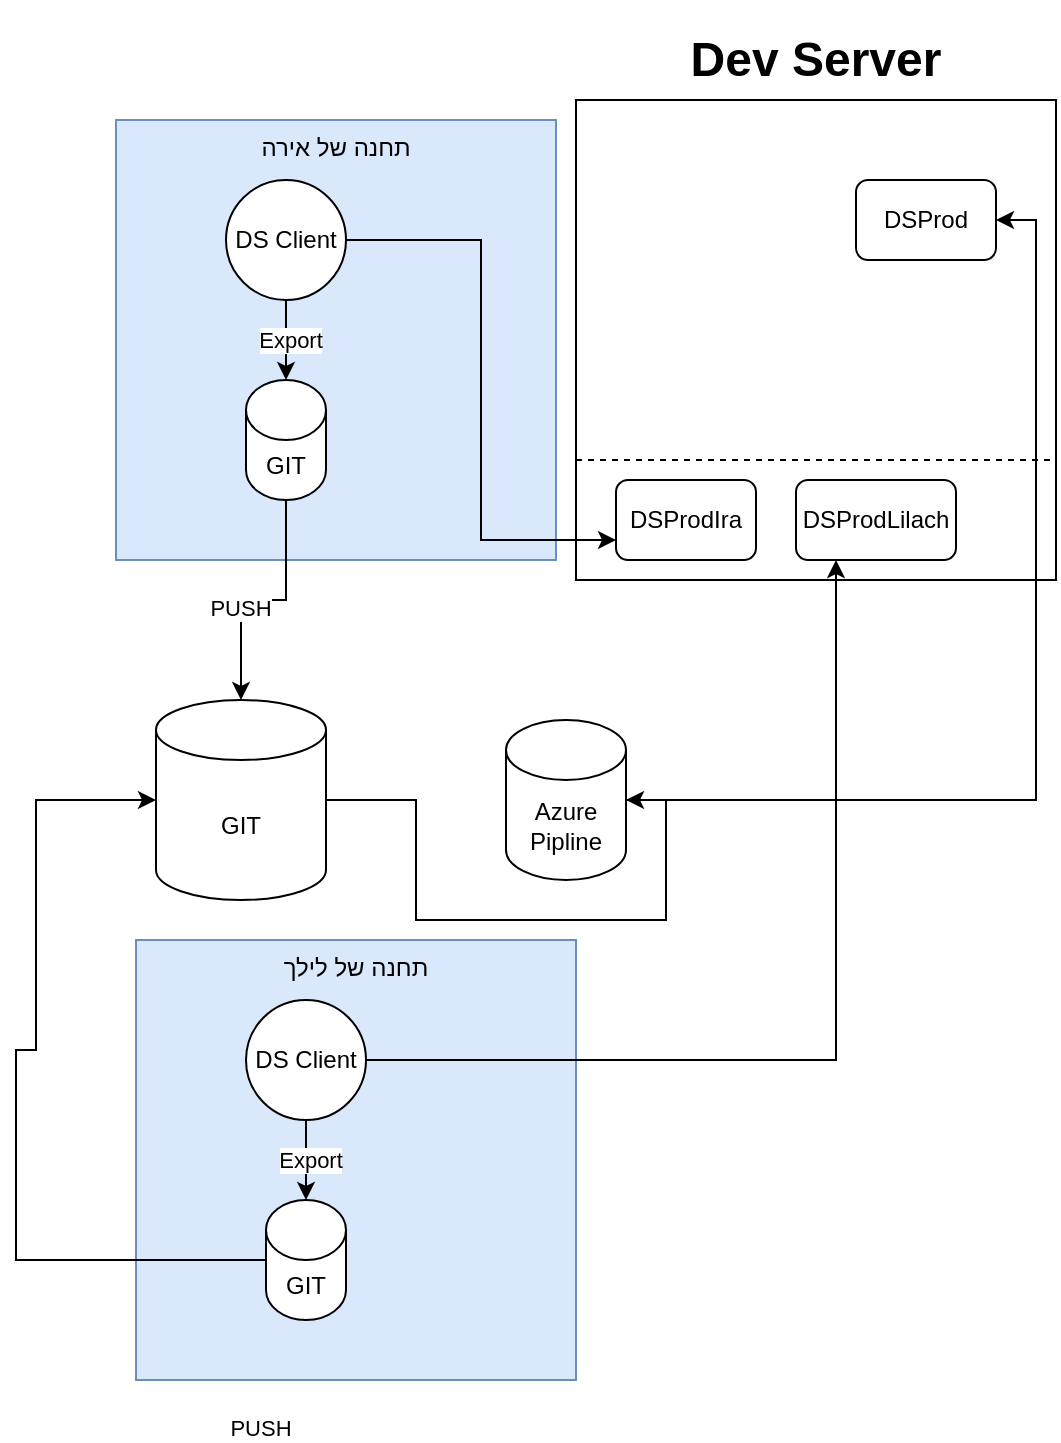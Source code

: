 <mxfile version="21.6.1" type="github">
  <diagram name="‫עמוד-1‬" id="i2Fc2xm11VRdaYwxFgzn">
    <mxGraphModel dx="1194" dy="734" grid="1" gridSize="10" guides="1" tooltips="1" connect="1" arrows="1" fold="1" page="1" pageScale="1" pageWidth="827" pageHeight="1169" math="0" shadow="0">
      <root>
        <mxCell id="0" />
        <mxCell id="1" parent="0" />
        <mxCell id="r5iFqAWKlbIohHAniu_M-1" value="תחנה של אירה" style="whiteSpace=wrap;html=1;aspect=fixed;verticalAlign=top;fillColor=#dae8fc;strokeColor=#6c8ebf;" vertex="1" parent="1">
          <mxGeometry x="60" y="310" width="220" height="220" as="geometry" />
        </mxCell>
        <mxCell id="r5iFqAWKlbIohHAniu_M-9" style="edgeStyle=orthogonalEdgeStyle;rounded=0;orthogonalLoop=1;jettySize=auto;html=1;" edge="1" parent="1" source="r5iFqAWKlbIohHAniu_M-2" target="r5iFqAWKlbIohHAniu_M-8">
          <mxGeometry relative="1" as="geometry" />
        </mxCell>
        <mxCell id="r5iFqAWKlbIohHAniu_M-10" value="Export" style="edgeLabel;html=1;align=center;verticalAlign=middle;resizable=0;points=[];" vertex="1" connectable="0" parent="r5iFqAWKlbIohHAniu_M-9">
          <mxGeometry y="2" relative="1" as="geometry">
            <mxPoint as="offset" />
          </mxGeometry>
        </mxCell>
        <mxCell id="r5iFqAWKlbIohHAniu_M-2" value="DS Client" style="ellipse;whiteSpace=wrap;html=1;aspect=fixed;" vertex="1" parent="1">
          <mxGeometry x="115" y="340" width="60" height="60" as="geometry" />
        </mxCell>
        <mxCell id="r5iFqAWKlbIohHAniu_M-3" value="" style="whiteSpace=wrap;html=1;aspect=fixed;" vertex="1" parent="1">
          <mxGeometry x="290" y="300" width="240" height="240" as="geometry" />
        </mxCell>
        <mxCell id="r5iFqAWKlbIohHAniu_M-4" value="&lt;h1&gt;Dev Server&lt;/h1&gt;&lt;p&gt;&lt;br&gt;&lt;/p&gt;" style="text;html=1;strokeColor=none;fillColor=none;spacing=5;spacingTop=-20;whiteSpace=wrap;overflow=hidden;rounded=0;align=center;" vertex="1" parent="1">
          <mxGeometry x="315" y="260" width="190" height="35" as="geometry" />
        </mxCell>
        <mxCell id="r5iFqAWKlbIohHAniu_M-5" value="" style="endArrow=none;dashed=1;html=1;rounded=0;exitX=0;exitY=0.75;exitDx=0;exitDy=0;entryX=1;entryY=0.75;entryDx=0;entryDy=0;" edge="1" parent="1" source="r5iFqAWKlbIohHAniu_M-3" target="r5iFqAWKlbIohHAniu_M-3">
          <mxGeometry width="50" height="50" relative="1" as="geometry">
            <mxPoint x="390" y="400" as="sourcePoint" />
            <mxPoint x="440" y="350" as="targetPoint" />
          </mxGeometry>
        </mxCell>
        <mxCell id="r5iFqAWKlbIohHAniu_M-6" value="DSProdIra" style="rounded=1;whiteSpace=wrap;html=1;" vertex="1" parent="1">
          <mxGeometry x="310" y="490" width="70" height="40" as="geometry" />
        </mxCell>
        <mxCell id="r5iFqAWKlbIohHAniu_M-7" style="edgeStyle=orthogonalEdgeStyle;rounded=0;orthogonalLoop=1;jettySize=auto;html=1;entryX=0;entryY=0.75;entryDx=0;entryDy=0;" edge="1" parent="1" source="r5iFqAWKlbIohHAniu_M-2" target="r5iFqAWKlbIohHAniu_M-6">
          <mxGeometry relative="1" as="geometry" />
        </mxCell>
        <mxCell id="r5iFqAWKlbIohHAniu_M-12" style="edgeStyle=orthogonalEdgeStyle;rounded=0;orthogonalLoop=1;jettySize=auto;html=1;" edge="1" parent="1" source="r5iFqAWKlbIohHAniu_M-8" target="r5iFqAWKlbIohHAniu_M-11">
          <mxGeometry relative="1" as="geometry" />
        </mxCell>
        <mxCell id="r5iFqAWKlbIohHAniu_M-13" value="PUSH" style="edgeLabel;html=1;align=center;verticalAlign=middle;resizable=0;points=[];" vertex="1" connectable="0" parent="r5iFqAWKlbIohHAniu_M-12">
          <mxGeometry x="0.24" y="-1" relative="1" as="geometry">
            <mxPoint as="offset" />
          </mxGeometry>
        </mxCell>
        <mxCell id="r5iFqAWKlbIohHAniu_M-8" value="GIT" style="shape=cylinder3;whiteSpace=wrap;html=1;boundedLbl=1;backgroundOutline=1;size=15;" vertex="1" parent="1">
          <mxGeometry x="125" y="440" width="40" height="60" as="geometry" />
        </mxCell>
        <mxCell id="r5iFqAWKlbIohHAniu_M-14" style="edgeStyle=orthogonalEdgeStyle;rounded=0;orthogonalLoop=1;jettySize=auto;html=1;entryX=1;entryY=0.5;entryDx=0;entryDy=0;" edge="1" parent="1" source="r5iFqAWKlbIohHAniu_M-25" target="r5iFqAWKlbIohHAniu_M-15">
          <mxGeometry relative="1" as="geometry" />
        </mxCell>
        <mxCell id="r5iFqAWKlbIohHAniu_M-11" value="GIT" style="shape=cylinder3;whiteSpace=wrap;html=1;boundedLbl=1;backgroundOutline=1;size=15;" vertex="1" parent="1">
          <mxGeometry x="80" y="600" width="85" height="100" as="geometry" />
        </mxCell>
        <mxCell id="r5iFqAWKlbIohHAniu_M-15" value="DSProd" style="rounded=1;whiteSpace=wrap;html=1;" vertex="1" parent="1">
          <mxGeometry x="430" y="340" width="70" height="40" as="geometry" />
        </mxCell>
        <mxCell id="r5iFqAWKlbIohHAniu_M-16" value="תחנה של לילך" style="whiteSpace=wrap;html=1;aspect=fixed;verticalAlign=top;fillColor=#dae8fc;strokeColor=#6c8ebf;" vertex="1" parent="1">
          <mxGeometry x="70" y="720" width="220" height="220" as="geometry" />
        </mxCell>
        <mxCell id="r5iFqAWKlbIohHAniu_M-17" style="edgeStyle=orthogonalEdgeStyle;rounded=0;orthogonalLoop=1;jettySize=auto;html=1;" edge="1" parent="1" source="r5iFqAWKlbIohHAniu_M-19" target="r5iFqAWKlbIohHAniu_M-21">
          <mxGeometry relative="1" as="geometry" />
        </mxCell>
        <mxCell id="r5iFqAWKlbIohHAniu_M-18" value="Export" style="edgeLabel;html=1;align=center;verticalAlign=middle;resizable=0;points=[];" vertex="1" connectable="0" parent="r5iFqAWKlbIohHAniu_M-17">
          <mxGeometry y="2" relative="1" as="geometry">
            <mxPoint as="offset" />
          </mxGeometry>
        </mxCell>
        <mxCell id="r5iFqAWKlbIohHAniu_M-23" style="edgeStyle=orthogonalEdgeStyle;rounded=0;orthogonalLoop=1;jettySize=auto;html=1;entryX=0.25;entryY=1;entryDx=0;entryDy=0;" edge="1" parent="1" source="r5iFqAWKlbIohHAniu_M-19" target="r5iFqAWKlbIohHAniu_M-22">
          <mxGeometry relative="1" as="geometry" />
        </mxCell>
        <mxCell id="r5iFqAWKlbIohHAniu_M-19" value="DS Client" style="ellipse;whiteSpace=wrap;html=1;aspect=fixed;" vertex="1" parent="1">
          <mxGeometry x="125" y="750" width="60" height="60" as="geometry" />
        </mxCell>
        <mxCell id="r5iFqAWKlbIohHAniu_M-20" value="PUSH" style="edgeLabel;html=1;align=center;verticalAlign=middle;resizable=0;points=[];" vertex="1" connectable="0" parent="1">
          <mxGeometry x="131.5" y="963.5" as="geometry" />
        </mxCell>
        <mxCell id="r5iFqAWKlbIohHAniu_M-24" style="edgeStyle=orthogonalEdgeStyle;rounded=0;orthogonalLoop=1;jettySize=auto;html=1;" edge="1" parent="1" source="r5iFqAWKlbIohHAniu_M-21" target="r5iFqAWKlbIohHAniu_M-11">
          <mxGeometry relative="1" as="geometry">
            <Array as="points">
              <mxPoint x="10" y="880" />
              <mxPoint x="10" y="775" />
              <mxPoint x="20" y="775" />
              <mxPoint x="20" y="650" />
            </Array>
          </mxGeometry>
        </mxCell>
        <mxCell id="r5iFqAWKlbIohHAniu_M-21" value="GIT" style="shape=cylinder3;whiteSpace=wrap;html=1;boundedLbl=1;backgroundOutline=1;size=15;" vertex="1" parent="1">
          <mxGeometry x="135" y="850" width="40" height="60" as="geometry" />
        </mxCell>
        <mxCell id="r5iFqAWKlbIohHAniu_M-22" value="DSProdLilach" style="rounded=1;whiteSpace=wrap;html=1;" vertex="1" parent="1">
          <mxGeometry x="400" y="490" width="80" height="40" as="geometry" />
        </mxCell>
        <mxCell id="r5iFqAWKlbIohHAniu_M-26" value="" style="edgeStyle=orthogonalEdgeStyle;rounded=0;orthogonalLoop=1;jettySize=auto;html=1;entryX=1;entryY=0.5;entryDx=0;entryDy=0;" edge="1" parent="1" source="r5iFqAWKlbIohHAniu_M-11" target="r5iFqAWKlbIohHAniu_M-25">
          <mxGeometry relative="1" as="geometry">
            <mxPoint x="165" y="650" as="sourcePoint" />
            <mxPoint x="500" y="360" as="targetPoint" />
          </mxGeometry>
        </mxCell>
        <mxCell id="r5iFqAWKlbIohHAniu_M-25" value="Azure Pipline" style="shape=cylinder3;whiteSpace=wrap;html=1;boundedLbl=1;backgroundOutline=1;size=15;" vertex="1" parent="1">
          <mxGeometry x="255" y="610" width="60" height="80" as="geometry" />
        </mxCell>
      </root>
    </mxGraphModel>
  </diagram>
</mxfile>
